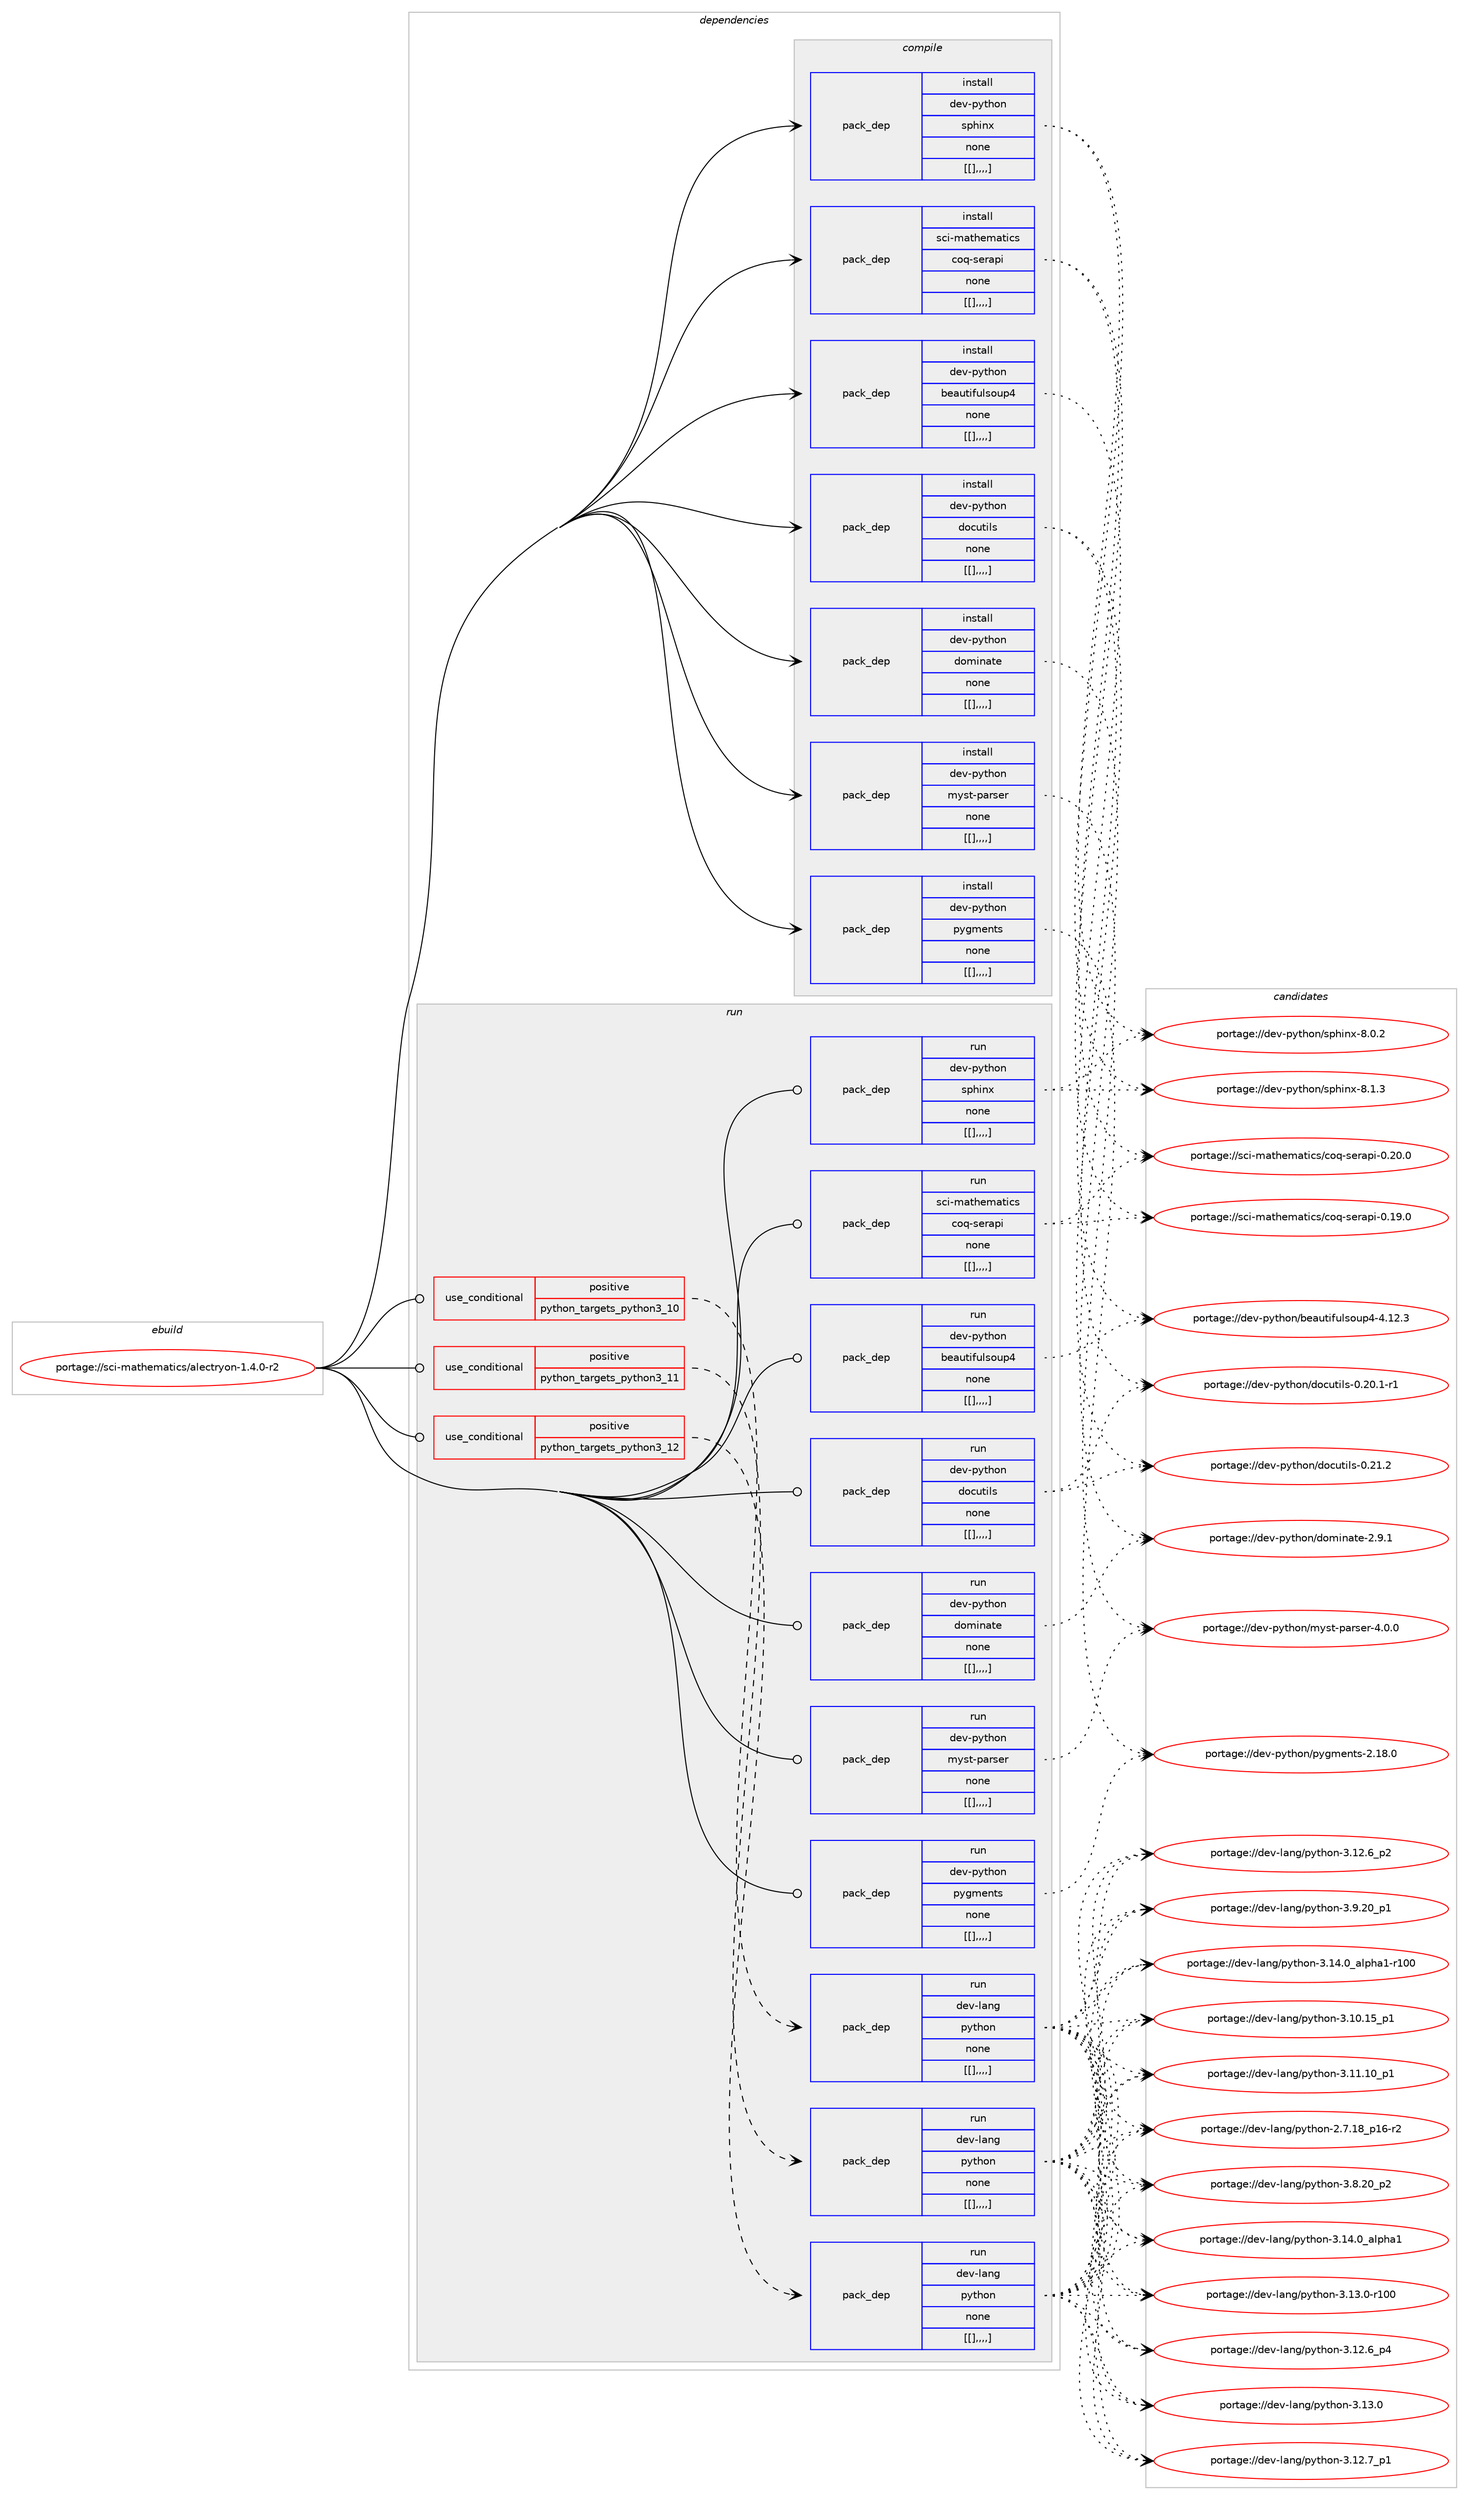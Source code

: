 digraph prolog {

# *************
# Graph options
# *************

newrank=true;
concentrate=true;
compound=true;
graph [rankdir=LR,fontname=Helvetica,fontsize=10,ranksep=1.5];#, ranksep=2.5, nodesep=0.2];
edge  [arrowhead=vee];
node  [fontname=Helvetica,fontsize=10];

# **********
# The ebuild
# **********

subgraph cluster_leftcol {
color=gray;
label=<<i>ebuild</i>>;
id [label="portage://sci-mathematics/alectryon-1.4.0-r2", color=red, width=4, href="../sci-mathematics/alectryon-1.4.0-r2.svg"];
}

# ****************
# The dependencies
# ****************

subgraph cluster_midcol {
color=gray;
label=<<i>dependencies</i>>;
subgraph cluster_compile {
fillcolor="#eeeeee";
style=filled;
label=<<i>compile</i>>;
subgraph pack311909 {
dependency429117 [label=<<TABLE BORDER="0" CELLBORDER="1" CELLSPACING="0" CELLPADDING="4" WIDTH="220"><TR><TD ROWSPAN="6" CELLPADDING="30">pack_dep</TD></TR><TR><TD WIDTH="110">install</TD></TR><TR><TD>dev-python</TD></TR><TR><TD>beautifulsoup4</TD></TR><TR><TD>none</TD></TR><TR><TD>[[],,,,]</TD></TR></TABLE>>, shape=none, color=blue];
}
id:e -> dependency429117:w [weight=20,style="solid",arrowhead="vee"];
subgraph pack311922 {
dependency429121 [label=<<TABLE BORDER="0" CELLBORDER="1" CELLSPACING="0" CELLPADDING="4" WIDTH="220"><TR><TD ROWSPAN="6" CELLPADDING="30">pack_dep</TD></TR><TR><TD WIDTH="110">install</TD></TR><TR><TD>dev-python</TD></TR><TR><TD>docutils</TD></TR><TR><TD>none</TD></TR><TR><TD>[[],,,,]</TD></TR></TABLE>>, shape=none, color=blue];
}
id:e -> dependency429121:w [weight=20,style="solid",arrowhead="vee"];
subgraph pack311923 {
dependency429151 [label=<<TABLE BORDER="0" CELLBORDER="1" CELLSPACING="0" CELLPADDING="4" WIDTH="220"><TR><TD ROWSPAN="6" CELLPADDING="30">pack_dep</TD></TR><TR><TD WIDTH="110">install</TD></TR><TR><TD>dev-python</TD></TR><TR><TD>dominate</TD></TR><TR><TD>none</TD></TR><TR><TD>[[],,,,]</TD></TR></TABLE>>, shape=none, color=blue];
}
id:e -> dependency429151:w [weight=20,style="solid",arrowhead="vee"];
subgraph pack311958 {
dependency429181 [label=<<TABLE BORDER="0" CELLBORDER="1" CELLSPACING="0" CELLPADDING="4" WIDTH="220"><TR><TD ROWSPAN="6" CELLPADDING="30">pack_dep</TD></TR><TR><TD WIDTH="110">install</TD></TR><TR><TD>dev-python</TD></TR><TR><TD>myst-parser</TD></TR><TR><TD>none</TD></TR><TR><TD>[[],,,,]</TD></TR></TABLE>>, shape=none, color=blue];
}
id:e -> dependency429181:w [weight=20,style="solid",arrowhead="vee"];
subgraph pack311959 {
dependency429207 [label=<<TABLE BORDER="0" CELLBORDER="1" CELLSPACING="0" CELLPADDING="4" WIDTH="220"><TR><TD ROWSPAN="6" CELLPADDING="30">pack_dep</TD></TR><TR><TD WIDTH="110">install</TD></TR><TR><TD>dev-python</TD></TR><TR><TD>pygments</TD></TR><TR><TD>none</TD></TR><TR><TD>[[],,,,]</TD></TR></TABLE>>, shape=none, color=blue];
}
id:e -> dependency429207:w [weight=20,style="solid",arrowhead="vee"];
subgraph pack311990 {
dependency429242 [label=<<TABLE BORDER="0" CELLBORDER="1" CELLSPACING="0" CELLPADDING="4" WIDTH="220"><TR><TD ROWSPAN="6" CELLPADDING="30">pack_dep</TD></TR><TR><TD WIDTH="110">install</TD></TR><TR><TD>dev-python</TD></TR><TR><TD>sphinx</TD></TR><TR><TD>none</TD></TR><TR><TD>[[],,,,]</TD></TR></TABLE>>, shape=none, color=blue];
}
id:e -> dependency429242:w [weight=20,style="solid",arrowhead="vee"];
subgraph pack312027 {
dependency429297 [label=<<TABLE BORDER="0" CELLBORDER="1" CELLSPACING="0" CELLPADDING="4" WIDTH="220"><TR><TD ROWSPAN="6" CELLPADDING="30">pack_dep</TD></TR><TR><TD WIDTH="110">install</TD></TR><TR><TD>sci-mathematics</TD></TR><TR><TD>coq-serapi</TD></TR><TR><TD>none</TD></TR><TR><TD>[[],,,,]</TD></TR></TABLE>>, shape=none, color=blue];
}
id:e -> dependency429297:w [weight=20,style="solid",arrowhead="vee"];
}
subgraph cluster_compileandrun {
fillcolor="#eeeeee";
style=filled;
label=<<i>compile and run</i>>;
}
subgraph cluster_run {
fillcolor="#eeeeee";
style=filled;
label=<<i>run</i>>;
subgraph cond114121 {
dependency429365 [label=<<TABLE BORDER="0" CELLBORDER="1" CELLSPACING="0" CELLPADDING="4"><TR><TD ROWSPAN="3" CELLPADDING="10">use_conditional</TD></TR><TR><TD>positive</TD></TR><TR><TD>python_targets_python3_10</TD></TR></TABLE>>, shape=none, color=red];
subgraph pack312083 {
dependency429380 [label=<<TABLE BORDER="0" CELLBORDER="1" CELLSPACING="0" CELLPADDING="4" WIDTH="220"><TR><TD ROWSPAN="6" CELLPADDING="30">pack_dep</TD></TR><TR><TD WIDTH="110">run</TD></TR><TR><TD>dev-lang</TD></TR><TR><TD>python</TD></TR><TR><TD>none</TD></TR><TR><TD>[[],,,,]</TD></TR></TABLE>>, shape=none, color=blue];
}
dependency429365:e -> dependency429380:w [weight=20,style="dashed",arrowhead="vee"];
}
id:e -> dependency429365:w [weight=20,style="solid",arrowhead="odot"];
subgraph cond114150 {
dependency429396 [label=<<TABLE BORDER="0" CELLBORDER="1" CELLSPACING="0" CELLPADDING="4"><TR><TD ROWSPAN="3" CELLPADDING="10">use_conditional</TD></TR><TR><TD>positive</TD></TR><TR><TD>python_targets_python3_11</TD></TR></TABLE>>, shape=none, color=red];
subgraph pack312108 {
dependency429407 [label=<<TABLE BORDER="0" CELLBORDER="1" CELLSPACING="0" CELLPADDING="4" WIDTH="220"><TR><TD ROWSPAN="6" CELLPADDING="30">pack_dep</TD></TR><TR><TD WIDTH="110">run</TD></TR><TR><TD>dev-lang</TD></TR><TR><TD>python</TD></TR><TR><TD>none</TD></TR><TR><TD>[[],,,,]</TD></TR></TABLE>>, shape=none, color=blue];
}
dependency429396:e -> dependency429407:w [weight=20,style="dashed",arrowhead="vee"];
}
id:e -> dependency429396:w [weight=20,style="solid",arrowhead="odot"];
subgraph cond114167 {
dependency429443 [label=<<TABLE BORDER="0" CELLBORDER="1" CELLSPACING="0" CELLPADDING="4"><TR><TD ROWSPAN="3" CELLPADDING="10">use_conditional</TD></TR><TR><TD>positive</TD></TR><TR><TD>python_targets_python3_12</TD></TR></TABLE>>, shape=none, color=red];
subgraph pack312166 {
dependency429486 [label=<<TABLE BORDER="0" CELLBORDER="1" CELLSPACING="0" CELLPADDING="4" WIDTH="220"><TR><TD ROWSPAN="6" CELLPADDING="30">pack_dep</TD></TR><TR><TD WIDTH="110">run</TD></TR><TR><TD>dev-lang</TD></TR><TR><TD>python</TD></TR><TR><TD>none</TD></TR><TR><TD>[[],,,,]</TD></TR></TABLE>>, shape=none, color=blue];
}
dependency429443:e -> dependency429486:w [weight=20,style="dashed",arrowhead="vee"];
}
id:e -> dependency429443:w [weight=20,style="solid",arrowhead="odot"];
subgraph pack312203 {
dependency429555 [label=<<TABLE BORDER="0" CELLBORDER="1" CELLSPACING="0" CELLPADDING="4" WIDTH="220"><TR><TD ROWSPAN="6" CELLPADDING="30">pack_dep</TD></TR><TR><TD WIDTH="110">run</TD></TR><TR><TD>dev-python</TD></TR><TR><TD>beautifulsoup4</TD></TR><TR><TD>none</TD></TR><TR><TD>[[],,,,]</TD></TR></TABLE>>, shape=none, color=blue];
}
id:e -> dependency429555:w [weight=20,style="solid",arrowhead="odot"];
subgraph pack312313 {
dependency429702 [label=<<TABLE BORDER="0" CELLBORDER="1" CELLSPACING="0" CELLPADDING="4" WIDTH="220"><TR><TD ROWSPAN="6" CELLPADDING="30">pack_dep</TD></TR><TR><TD WIDTH="110">run</TD></TR><TR><TD>dev-python</TD></TR><TR><TD>docutils</TD></TR><TR><TD>none</TD></TR><TR><TD>[[],,,,]</TD></TR></TABLE>>, shape=none, color=blue];
}
id:e -> dependency429702:w [weight=20,style="solid",arrowhead="odot"];
subgraph pack312339 {
dependency429723 [label=<<TABLE BORDER="0" CELLBORDER="1" CELLSPACING="0" CELLPADDING="4" WIDTH="220"><TR><TD ROWSPAN="6" CELLPADDING="30">pack_dep</TD></TR><TR><TD WIDTH="110">run</TD></TR><TR><TD>dev-python</TD></TR><TR><TD>dominate</TD></TR><TR><TD>none</TD></TR><TR><TD>[[],,,,]</TD></TR></TABLE>>, shape=none, color=blue];
}
id:e -> dependency429723:w [weight=20,style="solid",arrowhead="odot"];
subgraph pack312342 {
dependency429744 [label=<<TABLE BORDER="0" CELLBORDER="1" CELLSPACING="0" CELLPADDING="4" WIDTH="220"><TR><TD ROWSPAN="6" CELLPADDING="30">pack_dep</TD></TR><TR><TD WIDTH="110">run</TD></TR><TR><TD>dev-python</TD></TR><TR><TD>myst-parser</TD></TR><TR><TD>none</TD></TR><TR><TD>[[],,,,]</TD></TR></TABLE>>, shape=none, color=blue];
}
id:e -> dependency429744:w [weight=20,style="solid",arrowhead="odot"];
subgraph pack312368 {
dependency429799 [label=<<TABLE BORDER="0" CELLBORDER="1" CELLSPACING="0" CELLPADDING="4" WIDTH="220"><TR><TD ROWSPAN="6" CELLPADDING="30">pack_dep</TD></TR><TR><TD WIDTH="110">run</TD></TR><TR><TD>dev-python</TD></TR><TR><TD>pygments</TD></TR><TR><TD>none</TD></TR><TR><TD>[[],,,,]</TD></TR></TABLE>>, shape=none, color=blue];
}
id:e -> dependency429799:w [weight=20,style="solid",arrowhead="odot"];
subgraph pack312419 {
dependency429861 [label=<<TABLE BORDER="0" CELLBORDER="1" CELLSPACING="0" CELLPADDING="4" WIDTH="220"><TR><TD ROWSPAN="6" CELLPADDING="30">pack_dep</TD></TR><TR><TD WIDTH="110">run</TD></TR><TR><TD>dev-python</TD></TR><TR><TD>sphinx</TD></TR><TR><TD>none</TD></TR><TR><TD>[[],,,,]</TD></TR></TABLE>>, shape=none, color=blue];
}
id:e -> dependency429861:w [weight=20,style="solid",arrowhead="odot"];
subgraph pack312438 {
dependency429865 [label=<<TABLE BORDER="0" CELLBORDER="1" CELLSPACING="0" CELLPADDING="4" WIDTH="220"><TR><TD ROWSPAN="6" CELLPADDING="30">pack_dep</TD></TR><TR><TD WIDTH="110">run</TD></TR><TR><TD>sci-mathematics</TD></TR><TR><TD>coq-serapi</TD></TR><TR><TD>none</TD></TR><TR><TD>[[],,,,]</TD></TR></TABLE>>, shape=none, color=blue];
}
id:e -> dependency429865:w [weight=20,style="solid",arrowhead="odot"];
}
}

# **************
# The candidates
# **************

subgraph cluster_choices {
rank=same;
color=gray;
label=<<i>candidates</i>>;

subgraph choice311361 {
color=black;
nodesep=1;
choice100101118451121211161041111104798101971171161051021171081151111171125245524649504651 [label="portage://dev-python/beautifulsoup4-4.12.3", color=red, width=4,href="../dev-python/beautifulsoup4-4.12.3.svg"];
dependency429117:e -> choice100101118451121211161041111104798101971171161051021171081151111171125245524649504651:w [style=dotted,weight="100"];
}
subgraph choice311376 {
color=black;
nodesep=1;
choice10010111845112121116104111110471001119911711610510811545484650494650 [label="portage://dev-python/docutils-0.21.2", color=red, width=4,href="../dev-python/docutils-0.21.2.svg"];
choice100101118451121211161041111104710011199117116105108115454846504846494511449 [label="portage://dev-python/docutils-0.20.1-r1", color=red, width=4,href="../dev-python/docutils-0.20.1-r1.svg"];
dependency429121:e -> choice10010111845112121116104111110471001119911711610510811545484650494650:w [style=dotted,weight="100"];
dependency429121:e -> choice100101118451121211161041111104710011199117116105108115454846504846494511449:w [style=dotted,weight="100"];
}
subgraph choice311381 {
color=black;
nodesep=1;
choice100101118451121211161041111104710011110910511097116101455046574649 [label="portage://dev-python/dominate-2.9.1", color=red, width=4,href="../dev-python/dominate-2.9.1.svg"];
dependency429151:e -> choice100101118451121211161041111104710011110910511097116101455046574649:w [style=dotted,weight="100"];
}
subgraph choice311400 {
color=black;
nodesep=1;
choice10010111845112121116104111110471091211151164511297114115101114455246484648 [label="portage://dev-python/myst-parser-4.0.0", color=red, width=4,href="../dev-python/myst-parser-4.0.0.svg"];
dependency429181:e -> choice10010111845112121116104111110471091211151164511297114115101114455246484648:w [style=dotted,weight="100"];
}
subgraph choice311417 {
color=black;
nodesep=1;
choice100101118451121211161041111104711212110310910111011611545504649564648 [label="portage://dev-python/pygments-2.18.0", color=red, width=4,href="../dev-python/pygments-2.18.0.svg"];
dependency429207:e -> choice100101118451121211161041111104711212110310910111011611545504649564648:w [style=dotted,weight="100"];
}
subgraph choice311420 {
color=black;
nodesep=1;
choice1001011184511212111610411111047115112104105110120455646494651 [label="portage://dev-python/sphinx-8.1.3", color=red, width=4,href="../dev-python/sphinx-8.1.3.svg"];
choice1001011184511212111610411111047115112104105110120455646484650 [label="portage://dev-python/sphinx-8.0.2", color=red, width=4,href="../dev-python/sphinx-8.0.2.svg"];
dependency429242:e -> choice1001011184511212111610411111047115112104105110120455646494651:w [style=dotted,weight="100"];
dependency429242:e -> choice1001011184511212111610411111047115112104105110120455646484650:w [style=dotted,weight="100"];
}
subgraph choice311426 {
color=black;
nodesep=1;
choice11599105451099711610410110997116105991154799111113451151011149711210545484650484648 [label="portage://sci-mathematics/coq-serapi-0.20.0", color=red, width=4,href="../sci-mathematics/coq-serapi-0.20.0.svg"];
choice11599105451099711610410110997116105991154799111113451151011149711210545484649574648 [label="portage://sci-mathematics/coq-serapi-0.19.0", color=red, width=4,href="../sci-mathematics/coq-serapi-0.19.0.svg"];
dependency429297:e -> choice11599105451099711610410110997116105991154799111113451151011149711210545484650484648:w [style=dotted,weight="100"];
dependency429297:e -> choice11599105451099711610410110997116105991154799111113451151011149711210545484649574648:w [style=dotted,weight="100"];
}
subgraph choice311454 {
color=black;
nodesep=1;
choice100101118451089711010347112121116104111110455146495246489597108112104974945114494848 [label="portage://dev-lang/python-3.14.0_alpha1-r100", color=red, width=4,href="../dev-lang/python-3.14.0_alpha1-r100.svg"];
choice1001011184510897110103471121211161041111104551464952464895971081121049749 [label="portage://dev-lang/python-3.14.0_alpha1", color=red, width=4,href="../dev-lang/python-3.14.0_alpha1.svg"];
choice1001011184510897110103471121211161041111104551464951464845114494848 [label="portage://dev-lang/python-3.13.0-r100", color=red, width=4,href="../dev-lang/python-3.13.0-r100.svg"];
choice10010111845108971101034711212111610411111045514649514648 [label="portage://dev-lang/python-3.13.0", color=red, width=4,href="../dev-lang/python-3.13.0.svg"];
choice100101118451089711010347112121116104111110455146495046559511249 [label="portage://dev-lang/python-3.12.7_p1", color=red, width=4,href="../dev-lang/python-3.12.7_p1.svg"];
choice100101118451089711010347112121116104111110455146495046549511252 [label="portage://dev-lang/python-3.12.6_p4", color=red, width=4,href="../dev-lang/python-3.12.6_p4.svg"];
choice100101118451089711010347112121116104111110455146495046549511250 [label="portage://dev-lang/python-3.12.6_p2", color=red, width=4,href="../dev-lang/python-3.12.6_p2.svg"];
choice10010111845108971101034711212111610411111045514649494649489511249 [label="portage://dev-lang/python-3.11.10_p1", color=red, width=4,href="../dev-lang/python-3.11.10_p1.svg"];
choice10010111845108971101034711212111610411111045514649484649539511249 [label="portage://dev-lang/python-3.10.15_p1", color=red, width=4,href="../dev-lang/python-3.10.15_p1.svg"];
choice100101118451089711010347112121116104111110455146574650489511249 [label="portage://dev-lang/python-3.9.20_p1", color=red, width=4,href="../dev-lang/python-3.9.20_p1.svg"];
choice100101118451089711010347112121116104111110455146564650489511250 [label="portage://dev-lang/python-3.8.20_p2", color=red, width=4,href="../dev-lang/python-3.8.20_p2.svg"];
choice100101118451089711010347112121116104111110455046554649569511249544511450 [label="portage://dev-lang/python-2.7.18_p16-r2", color=red, width=4,href="../dev-lang/python-2.7.18_p16-r2.svg"];
dependency429380:e -> choice100101118451089711010347112121116104111110455146495246489597108112104974945114494848:w [style=dotted,weight="100"];
dependency429380:e -> choice1001011184510897110103471121211161041111104551464952464895971081121049749:w [style=dotted,weight="100"];
dependency429380:e -> choice1001011184510897110103471121211161041111104551464951464845114494848:w [style=dotted,weight="100"];
dependency429380:e -> choice10010111845108971101034711212111610411111045514649514648:w [style=dotted,weight="100"];
dependency429380:e -> choice100101118451089711010347112121116104111110455146495046559511249:w [style=dotted,weight="100"];
dependency429380:e -> choice100101118451089711010347112121116104111110455146495046549511252:w [style=dotted,weight="100"];
dependency429380:e -> choice100101118451089711010347112121116104111110455146495046549511250:w [style=dotted,weight="100"];
dependency429380:e -> choice10010111845108971101034711212111610411111045514649494649489511249:w [style=dotted,weight="100"];
dependency429380:e -> choice10010111845108971101034711212111610411111045514649484649539511249:w [style=dotted,weight="100"];
dependency429380:e -> choice100101118451089711010347112121116104111110455146574650489511249:w [style=dotted,weight="100"];
dependency429380:e -> choice100101118451089711010347112121116104111110455146564650489511250:w [style=dotted,weight="100"];
dependency429380:e -> choice100101118451089711010347112121116104111110455046554649569511249544511450:w [style=dotted,weight="100"];
}
subgraph choice311479 {
color=black;
nodesep=1;
choice100101118451089711010347112121116104111110455146495246489597108112104974945114494848 [label="portage://dev-lang/python-3.14.0_alpha1-r100", color=red, width=4,href="../dev-lang/python-3.14.0_alpha1-r100.svg"];
choice1001011184510897110103471121211161041111104551464952464895971081121049749 [label="portage://dev-lang/python-3.14.0_alpha1", color=red, width=4,href="../dev-lang/python-3.14.0_alpha1.svg"];
choice1001011184510897110103471121211161041111104551464951464845114494848 [label="portage://dev-lang/python-3.13.0-r100", color=red, width=4,href="../dev-lang/python-3.13.0-r100.svg"];
choice10010111845108971101034711212111610411111045514649514648 [label="portage://dev-lang/python-3.13.0", color=red, width=4,href="../dev-lang/python-3.13.0.svg"];
choice100101118451089711010347112121116104111110455146495046559511249 [label="portage://dev-lang/python-3.12.7_p1", color=red, width=4,href="../dev-lang/python-3.12.7_p1.svg"];
choice100101118451089711010347112121116104111110455146495046549511252 [label="portage://dev-lang/python-3.12.6_p4", color=red, width=4,href="../dev-lang/python-3.12.6_p4.svg"];
choice100101118451089711010347112121116104111110455146495046549511250 [label="portage://dev-lang/python-3.12.6_p2", color=red, width=4,href="../dev-lang/python-3.12.6_p2.svg"];
choice10010111845108971101034711212111610411111045514649494649489511249 [label="portage://dev-lang/python-3.11.10_p1", color=red, width=4,href="../dev-lang/python-3.11.10_p1.svg"];
choice10010111845108971101034711212111610411111045514649484649539511249 [label="portage://dev-lang/python-3.10.15_p1", color=red, width=4,href="../dev-lang/python-3.10.15_p1.svg"];
choice100101118451089711010347112121116104111110455146574650489511249 [label="portage://dev-lang/python-3.9.20_p1", color=red, width=4,href="../dev-lang/python-3.9.20_p1.svg"];
choice100101118451089711010347112121116104111110455146564650489511250 [label="portage://dev-lang/python-3.8.20_p2", color=red, width=4,href="../dev-lang/python-3.8.20_p2.svg"];
choice100101118451089711010347112121116104111110455046554649569511249544511450 [label="portage://dev-lang/python-2.7.18_p16-r2", color=red, width=4,href="../dev-lang/python-2.7.18_p16-r2.svg"];
dependency429407:e -> choice100101118451089711010347112121116104111110455146495246489597108112104974945114494848:w [style=dotted,weight="100"];
dependency429407:e -> choice1001011184510897110103471121211161041111104551464952464895971081121049749:w [style=dotted,weight="100"];
dependency429407:e -> choice1001011184510897110103471121211161041111104551464951464845114494848:w [style=dotted,weight="100"];
dependency429407:e -> choice10010111845108971101034711212111610411111045514649514648:w [style=dotted,weight="100"];
dependency429407:e -> choice100101118451089711010347112121116104111110455146495046559511249:w [style=dotted,weight="100"];
dependency429407:e -> choice100101118451089711010347112121116104111110455146495046549511252:w [style=dotted,weight="100"];
dependency429407:e -> choice100101118451089711010347112121116104111110455146495046549511250:w [style=dotted,weight="100"];
dependency429407:e -> choice10010111845108971101034711212111610411111045514649494649489511249:w [style=dotted,weight="100"];
dependency429407:e -> choice10010111845108971101034711212111610411111045514649484649539511249:w [style=dotted,weight="100"];
dependency429407:e -> choice100101118451089711010347112121116104111110455146574650489511249:w [style=dotted,weight="100"];
dependency429407:e -> choice100101118451089711010347112121116104111110455146564650489511250:w [style=dotted,weight="100"];
dependency429407:e -> choice100101118451089711010347112121116104111110455046554649569511249544511450:w [style=dotted,weight="100"];
}
subgraph choice311497 {
color=black;
nodesep=1;
choice100101118451089711010347112121116104111110455146495246489597108112104974945114494848 [label="portage://dev-lang/python-3.14.0_alpha1-r100", color=red, width=4,href="../dev-lang/python-3.14.0_alpha1-r100.svg"];
choice1001011184510897110103471121211161041111104551464952464895971081121049749 [label="portage://dev-lang/python-3.14.0_alpha1", color=red, width=4,href="../dev-lang/python-3.14.0_alpha1.svg"];
choice1001011184510897110103471121211161041111104551464951464845114494848 [label="portage://dev-lang/python-3.13.0-r100", color=red, width=4,href="../dev-lang/python-3.13.0-r100.svg"];
choice10010111845108971101034711212111610411111045514649514648 [label="portage://dev-lang/python-3.13.0", color=red, width=4,href="../dev-lang/python-3.13.0.svg"];
choice100101118451089711010347112121116104111110455146495046559511249 [label="portage://dev-lang/python-3.12.7_p1", color=red, width=4,href="../dev-lang/python-3.12.7_p1.svg"];
choice100101118451089711010347112121116104111110455146495046549511252 [label="portage://dev-lang/python-3.12.6_p4", color=red, width=4,href="../dev-lang/python-3.12.6_p4.svg"];
choice100101118451089711010347112121116104111110455146495046549511250 [label="portage://dev-lang/python-3.12.6_p2", color=red, width=4,href="../dev-lang/python-3.12.6_p2.svg"];
choice10010111845108971101034711212111610411111045514649494649489511249 [label="portage://dev-lang/python-3.11.10_p1", color=red, width=4,href="../dev-lang/python-3.11.10_p1.svg"];
choice10010111845108971101034711212111610411111045514649484649539511249 [label="portage://dev-lang/python-3.10.15_p1", color=red, width=4,href="../dev-lang/python-3.10.15_p1.svg"];
choice100101118451089711010347112121116104111110455146574650489511249 [label="portage://dev-lang/python-3.9.20_p1", color=red, width=4,href="../dev-lang/python-3.9.20_p1.svg"];
choice100101118451089711010347112121116104111110455146564650489511250 [label="portage://dev-lang/python-3.8.20_p2", color=red, width=4,href="../dev-lang/python-3.8.20_p2.svg"];
choice100101118451089711010347112121116104111110455046554649569511249544511450 [label="portage://dev-lang/python-2.7.18_p16-r2", color=red, width=4,href="../dev-lang/python-2.7.18_p16-r2.svg"];
dependency429486:e -> choice100101118451089711010347112121116104111110455146495246489597108112104974945114494848:w [style=dotted,weight="100"];
dependency429486:e -> choice1001011184510897110103471121211161041111104551464952464895971081121049749:w [style=dotted,weight="100"];
dependency429486:e -> choice1001011184510897110103471121211161041111104551464951464845114494848:w [style=dotted,weight="100"];
dependency429486:e -> choice10010111845108971101034711212111610411111045514649514648:w [style=dotted,weight="100"];
dependency429486:e -> choice100101118451089711010347112121116104111110455146495046559511249:w [style=dotted,weight="100"];
dependency429486:e -> choice100101118451089711010347112121116104111110455146495046549511252:w [style=dotted,weight="100"];
dependency429486:e -> choice100101118451089711010347112121116104111110455146495046549511250:w [style=dotted,weight="100"];
dependency429486:e -> choice10010111845108971101034711212111610411111045514649494649489511249:w [style=dotted,weight="100"];
dependency429486:e -> choice10010111845108971101034711212111610411111045514649484649539511249:w [style=dotted,weight="100"];
dependency429486:e -> choice100101118451089711010347112121116104111110455146574650489511249:w [style=dotted,weight="100"];
dependency429486:e -> choice100101118451089711010347112121116104111110455146564650489511250:w [style=dotted,weight="100"];
dependency429486:e -> choice100101118451089711010347112121116104111110455046554649569511249544511450:w [style=dotted,weight="100"];
}
subgraph choice311517 {
color=black;
nodesep=1;
choice100101118451121211161041111104798101971171161051021171081151111171125245524649504651 [label="portage://dev-python/beautifulsoup4-4.12.3", color=red, width=4,href="../dev-python/beautifulsoup4-4.12.3.svg"];
dependency429555:e -> choice100101118451121211161041111104798101971171161051021171081151111171125245524649504651:w [style=dotted,weight="100"];
}
subgraph choice311521 {
color=black;
nodesep=1;
choice10010111845112121116104111110471001119911711610510811545484650494650 [label="portage://dev-python/docutils-0.21.2", color=red, width=4,href="../dev-python/docutils-0.21.2.svg"];
choice100101118451121211161041111104710011199117116105108115454846504846494511449 [label="portage://dev-python/docutils-0.20.1-r1", color=red, width=4,href="../dev-python/docutils-0.20.1-r1.svg"];
dependency429702:e -> choice10010111845112121116104111110471001119911711610510811545484650494650:w [style=dotted,weight="100"];
dependency429702:e -> choice100101118451121211161041111104710011199117116105108115454846504846494511449:w [style=dotted,weight="100"];
}
subgraph choice311526 {
color=black;
nodesep=1;
choice100101118451121211161041111104710011110910511097116101455046574649 [label="portage://dev-python/dominate-2.9.1", color=red, width=4,href="../dev-python/dominate-2.9.1.svg"];
dependency429723:e -> choice100101118451121211161041111104710011110910511097116101455046574649:w [style=dotted,weight="100"];
}
subgraph choice311528 {
color=black;
nodesep=1;
choice10010111845112121116104111110471091211151164511297114115101114455246484648 [label="portage://dev-python/myst-parser-4.0.0", color=red, width=4,href="../dev-python/myst-parser-4.0.0.svg"];
dependency429744:e -> choice10010111845112121116104111110471091211151164511297114115101114455246484648:w [style=dotted,weight="100"];
}
subgraph choice311550 {
color=black;
nodesep=1;
choice100101118451121211161041111104711212110310910111011611545504649564648 [label="portage://dev-python/pygments-2.18.0", color=red, width=4,href="../dev-python/pygments-2.18.0.svg"];
dependency429799:e -> choice100101118451121211161041111104711212110310910111011611545504649564648:w [style=dotted,weight="100"];
}
subgraph choice311567 {
color=black;
nodesep=1;
choice1001011184511212111610411111047115112104105110120455646494651 [label="portage://dev-python/sphinx-8.1.3", color=red, width=4,href="../dev-python/sphinx-8.1.3.svg"];
choice1001011184511212111610411111047115112104105110120455646484650 [label="portage://dev-python/sphinx-8.0.2", color=red, width=4,href="../dev-python/sphinx-8.0.2.svg"];
dependency429861:e -> choice1001011184511212111610411111047115112104105110120455646494651:w [style=dotted,weight="100"];
dependency429861:e -> choice1001011184511212111610411111047115112104105110120455646484650:w [style=dotted,weight="100"];
}
subgraph choice311589 {
color=black;
nodesep=1;
choice11599105451099711610410110997116105991154799111113451151011149711210545484650484648 [label="portage://sci-mathematics/coq-serapi-0.20.0", color=red, width=4,href="../sci-mathematics/coq-serapi-0.20.0.svg"];
choice11599105451099711610410110997116105991154799111113451151011149711210545484649574648 [label="portage://sci-mathematics/coq-serapi-0.19.0", color=red, width=4,href="../sci-mathematics/coq-serapi-0.19.0.svg"];
dependency429865:e -> choice11599105451099711610410110997116105991154799111113451151011149711210545484650484648:w [style=dotted,weight="100"];
dependency429865:e -> choice11599105451099711610410110997116105991154799111113451151011149711210545484649574648:w [style=dotted,weight="100"];
}
}

}
